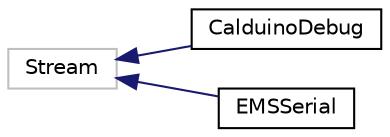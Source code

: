 digraph "Graphical Class Hierarchy"
{
  edge [fontname="Helvetica",fontsize="10",labelfontname="Helvetica",labelfontsize="10"];
  node [fontname="Helvetica",fontsize="10",shape=record];
  rankdir="LR";
  Node2 [label="Stream",height=0.2,width=0.4,color="grey75", fillcolor="white", style="filled"];
  Node2 -> Node0 [dir="back",color="midnightblue",fontsize="10",style="solid",fontname="Helvetica"];
  Node0 [label="CalduinoDebug",height=0.2,width=0.4,color="black", fillcolor="white", style="filled",URL="$class_calduino_debug.html"];
  Node2 -> Node4 [dir="back",color="midnightblue",fontsize="10",style="solid",fontname="Helvetica"];
  Node4 [label="EMSSerial",height=0.2,width=0.4,color="black", fillcolor="white", style="filled",URL="$class_e_m_s_serial.html"];
}
